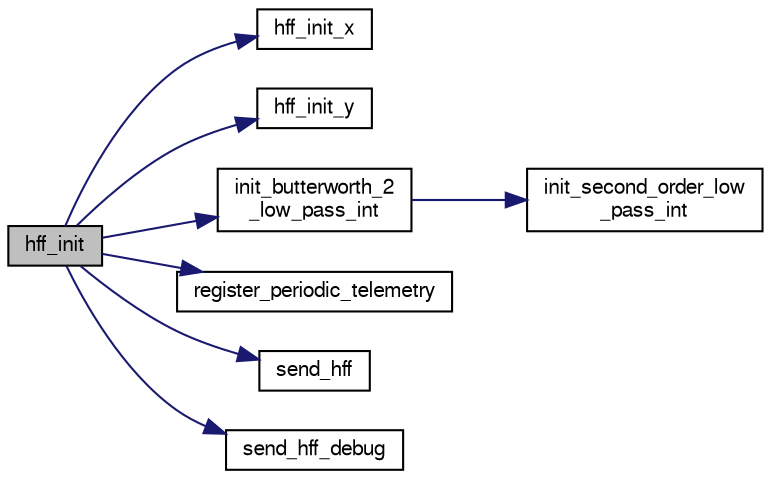digraph "hff_init"
{
  edge [fontname="FreeSans",fontsize="10",labelfontname="FreeSans",labelfontsize="10"];
  node [fontname="FreeSans",fontsize="10",shape=record];
  rankdir="LR";
  Node1 [label="hff_init",height=0.2,width=0.4,color="black", fillcolor="grey75", style="filled", fontcolor="black"];
  Node1 -> Node2 [color="midnightblue",fontsize="10",style="solid",fontname="FreeSans"];
  Node2 [label="hff_init_x",height=0.2,width=0.4,color="black", fillcolor="white", style="filled",URL="$hf__float_8c.html#a896f5d91e6dfb6576822aa447ee9912a"];
  Node1 -> Node3 [color="midnightblue",fontsize="10",style="solid",fontname="FreeSans"];
  Node3 [label="hff_init_y",height=0.2,width=0.4,color="black", fillcolor="white", style="filled",URL="$hf__float_8c.html#a4f94aa362fb2f73abf4bf1cf1a3a8a52"];
  Node1 -> Node4 [color="midnightblue",fontsize="10",style="solid",fontname="FreeSans"];
  Node4 [label="init_butterworth_2\l_low_pass_int",height=0.2,width=0.4,color="black", fillcolor="white", style="filled",URL="$low__pass__filter_8h.html#a1909d1e3c0d2c64a4df66cecea703e33",tooltip="Init a second order Butterworth filter. "];
  Node4 -> Node5 [color="midnightblue",fontsize="10",style="solid",fontname="FreeSans"];
  Node5 [label="init_second_order_low\l_pass_int",height=0.2,width=0.4,color="black", fillcolor="white", style="filled",URL="$low__pass__filter_8h.html#a71eaaf92d7c19c9c82578ff686af3332",tooltip="Init second order low pass filter(fixed point version). "];
  Node1 -> Node6 [color="midnightblue",fontsize="10",style="solid",fontname="FreeSans"];
  Node6 [label="register_periodic_telemetry",height=0.2,width=0.4,color="black", fillcolor="white", style="filled",URL="$telemetry_8c.html#a8b8cf43739f06c54d16370c141b541a0",tooltip="Register a telemetry callback function. "];
  Node1 -> Node7 [color="midnightblue",fontsize="10",style="solid",fontname="FreeSans"];
  Node7 [label="send_hff",height=0.2,width=0.4,color="black", fillcolor="white", style="filled",URL="$hf__float_8c.html#ac22beeff1d0cdeb75532e189652acba9"];
  Node1 -> Node8 [color="midnightblue",fontsize="10",style="solid",fontname="FreeSans"];
  Node8 [label="send_hff_debug",height=0.2,width=0.4,color="black", fillcolor="white", style="filled",URL="$hf__float_8c.html#ab7c0281d7bcfb87c6d68f296aa216163"];
}
